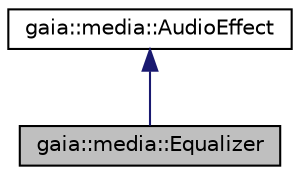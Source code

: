 digraph G
{
  edge [fontname="Helvetica",fontsize="10",labelfontname="Helvetica",labelfontsize="10"];
  node [fontname="Helvetica",fontsize="10",shape=record];
  Node1 [label="gaia::media::Equalizer",height=0.2,width=0.4,color="black", fillcolor="grey75", style="filled" fontcolor="black"];
  Node2 -> Node1 [dir=back,color="midnightblue",fontsize="10",style="solid",fontname="Helvetica"];
  Node2 [label="gaia::media::AudioEffect",height=0.2,width=0.4,color="black", fillcolor="white", style="filled",URL="$da/d8d/classgaia_1_1media_1_1_audio_effect.html",tooltip="AudioEffect is the base class for controlling audio effects provided by the audio framework..."];
}
